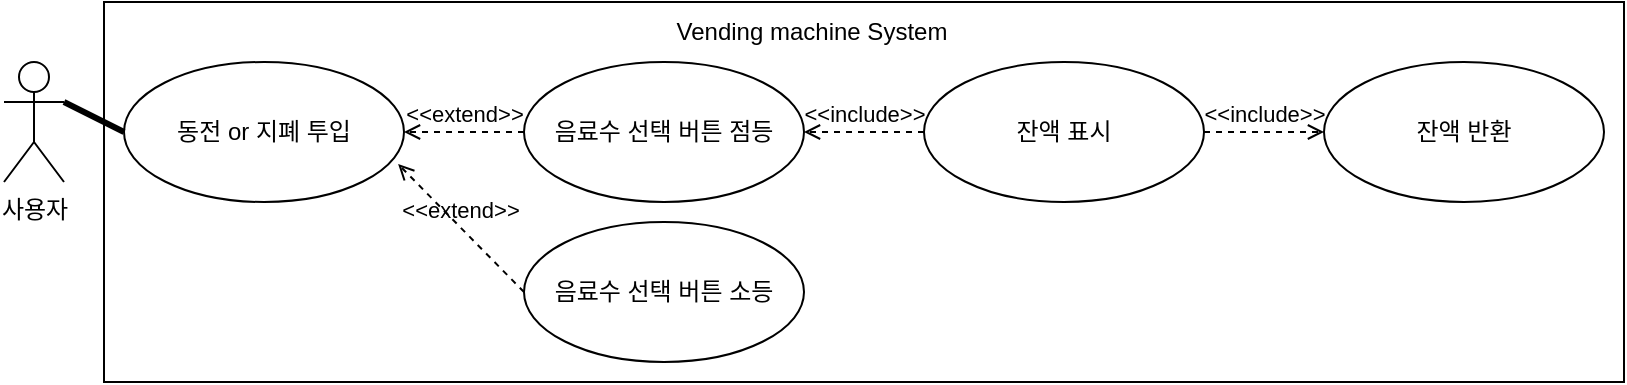 <mxfile version="24.4.0" type="github">
  <diagram name="페이지-1" id="X6UTNzQcUuLUOdL8iRra">
    <mxGraphModel dx="1674" dy="738" grid="1" gridSize="10" guides="1" tooltips="1" connect="1" arrows="1" fold="1" page="1" pageScale="1" pageWidth="827" pageHeight="1169" math="0" shadow="0">
      <root>
        <mxCell id="0" />
        <mxCell id="1" parent="0" />
        <mxCell id="OuuMNmHG33BKK9PIH2jD-34" value="" style="rounded=0;whiteSpace=wrap;html=1;" vertex="1" parent="1">
          <mxGeometry x="60" y="10" width="760" height="190" as="geometry" />
        </mxCell>
        <mxCell id="OuuMNmHG33BKK9PIH2jD-7" value="사용자" style="shape=umlActor;verticalLabelPosition=bottom;verticalAlign=top;html=1;" vertex="1" parent="1">
          <mxGeometry x="10" y="40" width="30" height="60" as="geometry" />
        </mxCell>
        <mxCell id="OuuMNmHG33BKK9PIH2jD-23" value="동전 or 지폐 투입" style="ellipse;whiteSpace=wrap;html=1;" vertex="1" parent="1">
          <mxGeometry x="70" y="40" width="140" height="70" as="geometry" />
        </mxCell>
        <mxCell id="OuuMNmHG33BKK9PIH2jD-26" value="음료수 선택 버튼 점등" style="ellipse;whiteSpace=wrap;html=1;" vertex="1" parent="1">
          <mxGeometry x="270" y="40" width="140" height="70" as="geometry" />
        </mxCell>
        <mxCell id="OuuMNmHG33BKK9PIH2jD-31" value="잔액 표시" style="ellipse;whiteSpace=wrap;html=1;" vertex="1" parent="1">
          <mxGeometry x="470" y="40" width="140" height="70" as="geometry" />
        </mxCell>
        <mxCell id="OuuMNmHG33BKK9PIH2jD-32" value="잔액 반환" style="ellipse;whiteSpace=wrap;html=1;" vertex="1" parent="1">
          <mxGeometry x="670" y="40" width="140" height="70" as="geometry" />
        </mxCell>
        <mxCell id="OuuMNmHG33BKK9PIH2jD-27" value="음료수 선택 버튼 소등" style="ellipse;whiteSpace=wrap;html=1;" vertex="1" parent="1">
          <mxGeometry x="270" y="120" width="140" height="70" as="geometry" />
        </mxCell>
        <mxCell id="OuuMNmHG33BKK9PIH2jD-24" value="" style="endArrow=none;startArrow=none;endFill=0;startFill=0;endSize=8;html=1;verticalAlign=bottom;labelBackgroundColor=none;strokeWidth=3;rounded=0;exitX=1;exitY=0.333;exitDx=0;exitDy=0;exitPerimeter=0;entryX=0;entryY=0.5;entryDx=0;entryDy=0;" edge="1" parent="1" source="OuuMNmHG33BKK9PIH2jD-7" target="OuuMNmHG33BKK9PIH2jD-23">
          <mxGeometry width="160" relative="1" as="geometry">
            <mxPoint x="20" y="250" as="sourcePoint" />
            <mxPoint x="180" y="250" as="targetPoint" />
          </mxGeometry>
        </mxCell>
        <mxCell id="OuuMNmHG33BKK9PIH2jD-29" value="&amp;lt;&amp;lt;extend&amp;gt;&amp;gt;" style="html=1;verticalAlign=bottom;labelBackgroundColor=none;endArrow=open;endFill=0;dashed=1;rounded=0;exitX=0;exitY=0.5;exitDx=0;exitDy=0;entryX=1;entryY=0.5;entryDx=0;entryDy=0;" edge="1" parent="1" source="OuuMNmHG33BKK9PIH2jD-26" target="OuuMNmHG33BKK9PIH2jD-23">
          <mxGeometry width="160" relative="1" as="geometry">
            <mxPoint x="130" y="220" as="sourcePoint" />
            <mxPoint x="290" y="220" as="targetPoint" />
          </mxGeometry>
        </mxCell>
        <mxCell id="OuuMNmHG33BKK9PIH2jD-30" value="&amp;lt;&amp;lt;extend&amp;gt;&amp;gt;" style="html=1;verticalAlign=bottom;labelBackgroundColor=none;endArrow=open;endFill=0;dashed=1;rounded=0;entryX=0.979;entryY=0.729;entryDx=0;entryDy=0;exitX=0;exitY=0.5;exitDx=0;exitDy=0;entryPerimeter=0;" edge="1" parent="1" source="OuuMNmHG33BKK9PIH2jD-27" target="OuuMNmHG33BKK9PIH2jD-23">
          <mxGeometry width="160" relative="1" as="geometry">
            <mxPoint x="284" y="280" as="sourcePoint" />
            <mxPoint x="210" y="210" as="targetPoint" />
          </mxGeometry>
        </mxCell>
        <mxCell id="OuuMNmHG33BKK9PIH2jD-35" value="Vending machine System" style="text;html=1;align=center;verticalAlign=middle;whiteSpace=wrap;rounded=0;" vertex="1" parent="1">
          <mxGeometry x="334" y="10" width="160" height="30" as="geometry" />
        </mxCell>
        <mxCell id="OuuMNmHG33BKK9PIH2jD-37" value="&amp;lt;&amp;lt;include&amp;gt;&amp;gt;" style="html=1;verticalAlign=bottom;labelBackgroundColor=none;endArrow=open;endFill=0;dashed=1;rounded=0;entryX=1;entryY=0.5;entryDx=0;entryDy=0;exitX=0;exitY=0.5;exitDx=0;exitDy=0;" edge="1" parent="1" source="OuuMNmHG33BKK9PIH2jD-31" target="OuuMNmHG33BKK9PIH2jD-26">
          <mxGeometry width="160" relative="1" as="geometry">
            <mxPoint x="420" y="120" as="sourcePoint" />
            <mxPoint x="580" y="120" as="targetPoint" />
          </mxGeometry>
        </mxCell>
        <mxCell id="OuuMNmHG33BKK9PIH2jD-38" value="&amp;lt;&amp;lt;include&amp;gt;&amp;gt;" style="html=1;verticalAlign=bottom;labelBackgroundColor=none;endArrow=open;endFill=0;dashed=1;rounded=0;exitX=1;exitY=0.5;exitDx=0;exitDy=0;entryX=0;entryY=0.5;entryDx=0;entryDy=0;" edge="1" parent="1" source="OuuMNmHG33BKK9PIH2jD-31" target="OuuMNmHG33BKK9PIH2jD-32">
          <mxGeometry width="160" relative="1" as="geometry">
            <mxPoint x="430" y="300" as="sourcePoint" />
            <mxPoint x="590" y="300" as="targetPoint" />
          </mxGeometry>
        </mxCell>
      </root>
    </mxGraphModel>
  </diagram>
</mxfile>
